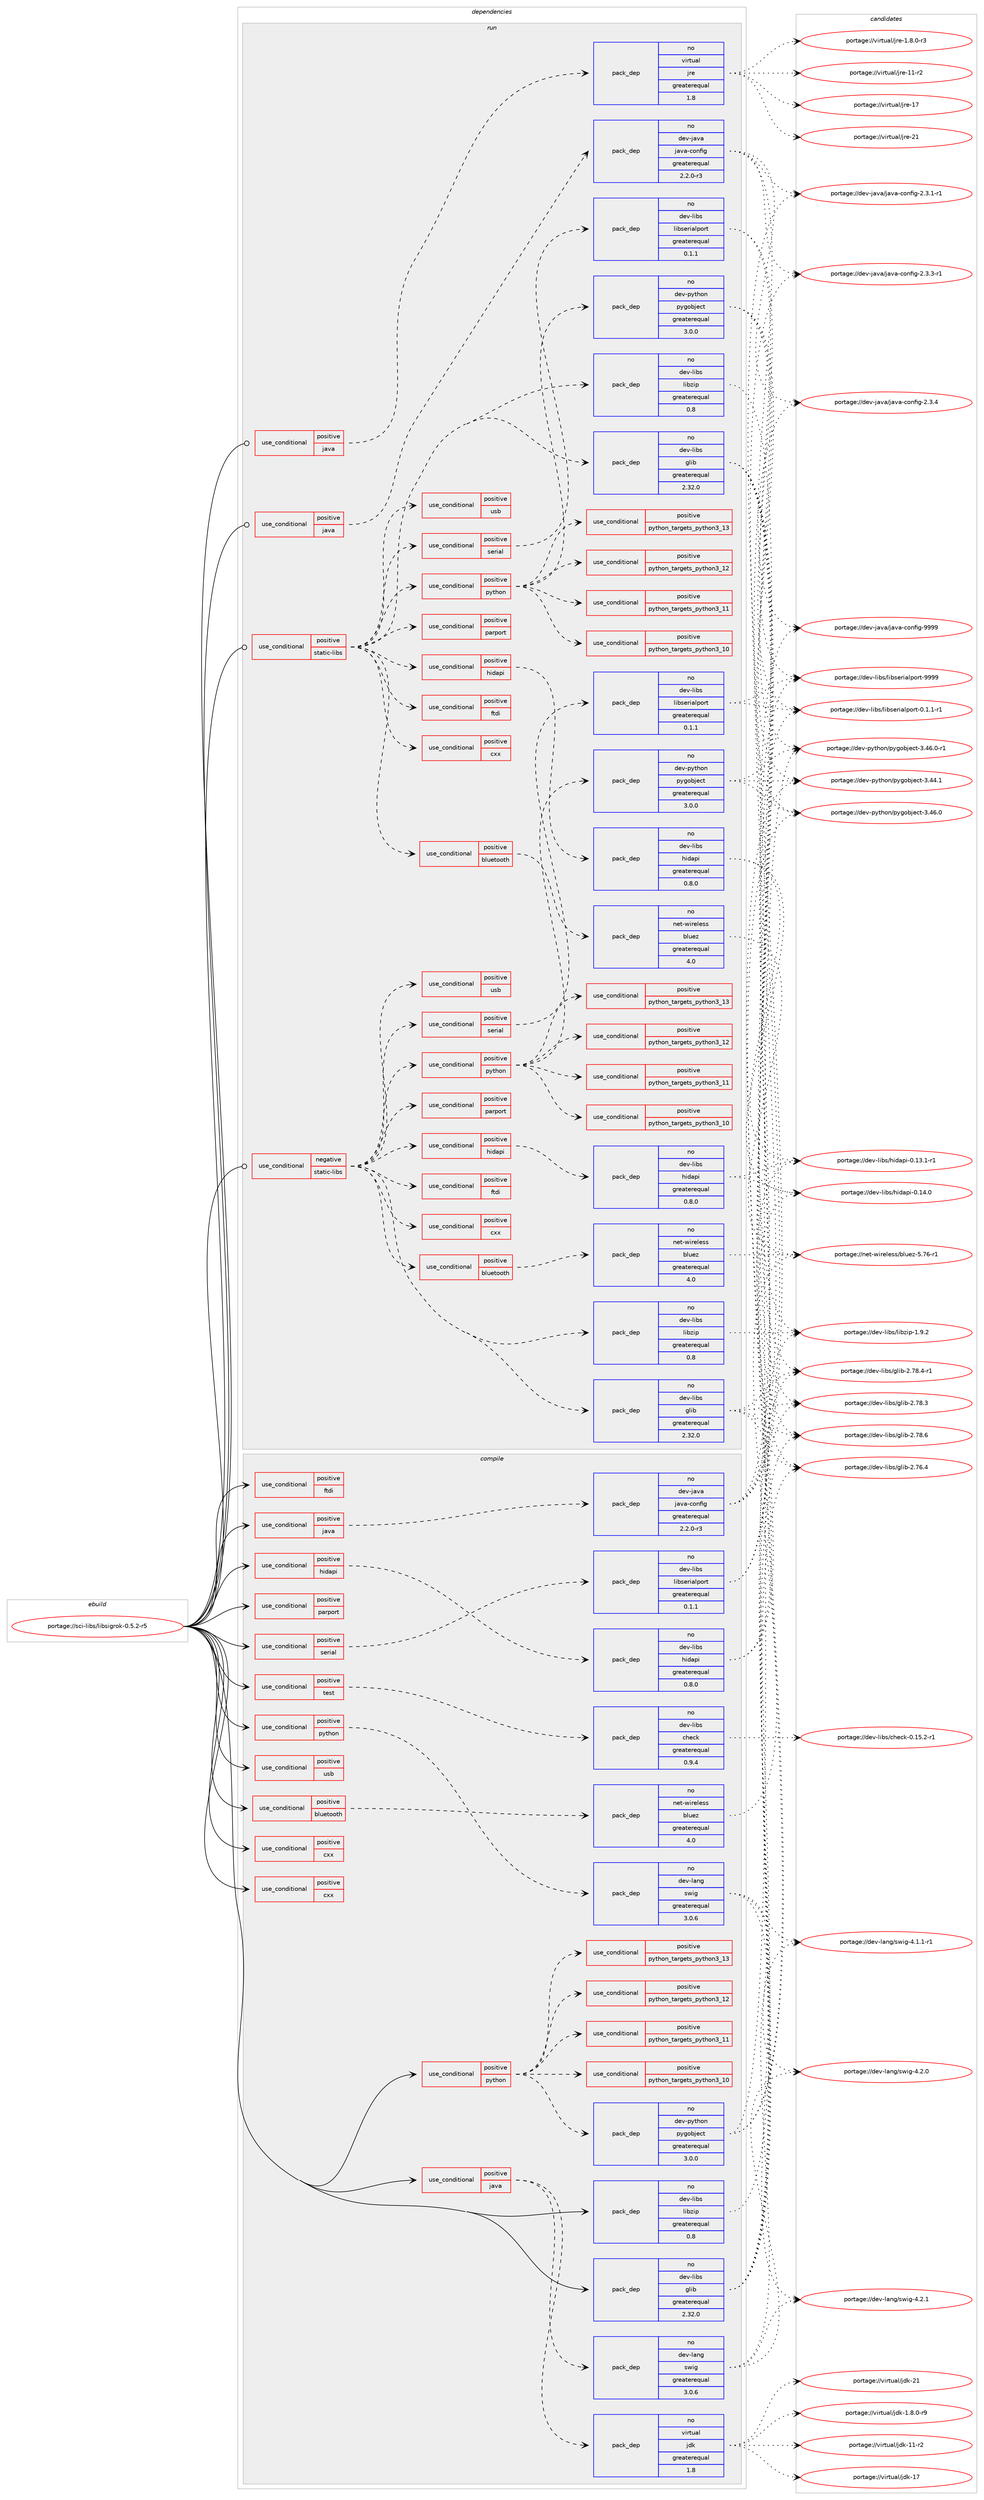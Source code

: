 digraph prolog {

# *************
# Graph options
# *************

newrank=true;
concentrate=true;
compound=true;
graph [rankdir=LR,fontname=Helvetica,fontsize=10,ranksep=1.5];#, ranksep=2.5, nodesep=0.2];
edge  [arrowhead=vee];
node  [fontname=Helvetica,fontsize=10];

# **********
# The ebuild
# **********

subgraph cluster_leftcol {
color=gray;
rank=same;
label=<<i>ebuild</i>>;
id [label="portage://sci-libs/libsigrok-0.5.2-r5", color=red, width=4, href="../sci-libs/libsigrok-0.5.2-r5.svg"];
}

# ****************
# The dependencies
# ****************

subgraph cluster_midcol {
color=gray;
label=<<i>dependencies</i>>;
subgraph cluster_compile {
fillcolor="#eeeeee";
style=filled;
label=<<i>compile</i>>;
subgraph cond104032 {
dependency201897 [label=<<TABLE BORDER="0" CELLBORDER="1" CELLSPACING="0" CELLPADDING="4"><TR><TD ROWSPAN="3" CELLPADDING="10">use_conditional</TD></TR><TR><TD>positive</TD></TR><TR><TD>bluetooth</TD></TR></TABLE>>, shape=none, color=red];
subgraph pack95060 {
dependency201898 [label=<<TABLE BORDER="0" CELLBORDER="1" CELLSPACING="0" CELLPADDING="4" WIDTH="220"><TR><TD ROWSPAN="6" CELLPADDING="30">pack_dep</TD></TR><TR><TD WIDTH="110">no</TD></TR><TR><TD>net-wireless</TD></TR><TR><TD>bluez</TD></TR><TR><TD>greaterequal</TD></TR><TR><TD>4.0</TD></TR></TABLE>>, shape=none, color=blue];
}
dependency201897:e -> dependency201898:w [weight=20,style="dashed",arrowhead="vee"];
}
id:e -> dependency201897:w [weight=20,style="solid",arrowhead="vee"];
subgraph cond104033 {
dependency201899 [label=<<TABLE BORDER="0" CELLBORDER="1" CELLSPACING="0" CELLPADDING="4"><TR><TD ROWSPAN="3" CELLPADDING="10">use_conditional</TD></TR><TR><TD>positive</TD></TR><TR><TD>cxx</TD></TR></TABLE>>, shape=none, color=red];
# *** BEGIN UNKNOWN DEPENDENCY TYPE (TODO) ***
# dependency201899 -> package_dependency(portage://sci-libs/libsigrok-0.5.2-r5,install,no,app-text,doxygen,none,[,,],[],[])
# *** END UNKNOWN DEPENDENCY TYPE (TODO) ***

}
id:e -> dependency201899:w [weight=20,style="solid",arrowhead="vee"];
subgraph cond104034 {
dependency201900 [label=<<TABLE BORDER="0" CELLBORDER="1" CELLSPACING="0" CELLPADDING="4"><TR><TD ROWSPAN="3" CELLPADDING="10">use_conditional</TD></TR><TR><TD>positive</TD></TR><TR><TD>cxx</TD></TR></TABLE>>, shape=none, color=red];
# *** BEGIN UNKNOWN DEPENDENCY TYPE (TODO) ***
# dependency201900 -> package_dependency(portage://sci-libs/libsigrok-0.5.2-r5,install,no,dev-cpp,glibmm,none,[,,],[slot(2)],[])
# *** END UNKNOWN DEPENDENCY TYPE (TODO) ***

}
id:e -> dependency201900:w [weight=20,style="solid",arrowhead="vee"];
subgraph cond104035 {
dependency201901 [label=<<TABLE BORDER="0" CELLBORDER="1" CELLSPACING="0" CELLPADDING="4"><TR><TD ROWSPAN="3" CELLPADDING="10">use_conditional</TD></TR><TR><TD>positive</TD></TR><TR><TD>ftdi</TD></TR></TABLE>>, shape=none, color=red];
# *** BEGIN UNKNOWN DEPENDENCY TYPE (TODO) ***
# dependency201901 -> package_dependency(portage://sci-libs/libsigrok-0.5.2-r5,install,no,dev-embedded,libftdi,none,[,,],[slot(1)],[])
# *** END UNKNOWN DEPENDENCY TYPE (TODO) ***

}
id:e -> dependency201901:w [weight=20,style="solid",arrowhead="vee"];
subgraph cond104036 {
dependency201902 [label=<<TABLE BORDER="0" CELLBORDER="1" CELLSPACING="0" CELLPADDING="4"><TR><TD ROWSPAN="3" CELLPADDING="10">use_conditional</TD></TR><TR><TD>positive</TD></TR><TR><TD>hidapi</TD></TR></TABLE>>, shape=none, color=red];
subgraph pack95061 {
dependency201903 [label=<<TABLE BORDER="0" CELLBORDER="1" CELLSPACING="0" CELLPADDING="4" WIDTH="220"><TR><TD ROWSPAN="6" CELLPADDING="30">pack_dep</TD></TR><TR><TD WIDTH="110">no</TD></TR><TR><TD>dev-libs</TD></TR><TR><TD>hidapi</TD></TR><TR><TD>greaterequal</TD></TR><TR><TD>0.8.0</TD></TR></TABLE>>, shape=none, color=blue];
}
dependency201902:e -> dependency201903:w [weight=20,style="dashed",arrowhead="vee"];
}
id:e -> dependency201902:w [weight=20,style="solid",arrowhead="vee"];
subgraph cond104037 {
dependency201904 [label=<<TABLE BORDER="0" CELLBORDER="1" CELLSPACING="0" CELLPADDING="4"><TR><TD ROWSPAN="3" CELLPADDING="10">use_conditional</TD></TR><TR><TD>positive</TD></TR><TR><TD>java</TD></TR></TABLE>>, shape=none, color=red];
subgraph pack95062 {
dependency201905 [label=<<TABLE BORDER="0" CELLBORDER="1" CELLSPACING="0" CELLPADDING="4" WIDTH="220"><TR><TD ROWSPAN="6" CELLPADDING="30">pack_dep</TD></TR><TR><TD WIDTH="110">no</TD></TR><TR><TD>dev-java</TD></TR><TR><TD>java-config</TD></TR><TR><TD>greaterequal</TD></TR><TR><TD>2.2.0-r3</TD></TR></TABLE>>, shape=none, color=blue];
}
dependency201904:e -> dependency201905:w [weight=20,style="dashed",arrowhead="vee"];
}
id:e -> dependency201904:w [weight=20,style="solid",arrowhead="vee"];
subgraph cond104038 {
dependency201906 [label=<<TABLE BORDER="0" CELLBORDER="1" CELLSPACING="0" CELLPADDING="4"><TR><TD ROWSPAN="3" CELLPADDING="10">use_conditional</TD></TR><TR><TD>positive</TD></TR><TR><TD>java</TD></TR></TABLE>>, shape=none, color=red];
subgraph pack95063 {
dependency201907 [label=<<TABLE BORDER="0" CELLBORDER="1" CELLSPACING="0" CELLPADDING="4" WIDTH="220"><TR><TD ROWSPAN="6" CELLPADDING="30">pack_dep</TD></TR><TR><TD WIDTH="110">no</TD></TR><TR><TD>dev-lang</TD></TR><TR><TD>swig</TD></TR><TR><TD>greaterequal</TD></TR><TR><TD>3.0.6</TD></TR></TABLE>>, shape=none, color=blue];
}
dependency201906:e -> dependency201907:w [weight=20,style="dashed",arrowhead="vee"];
subgraph pack95064 {
dependency201908 [label=<<TABLE BORDER="0" CELLBORDER="1" CELLSPACING="0" CELLPADDING="4" WIDTH="220"><TR><TD ROWSPAN="6" CELLPADDING="30">pack_dep</TD></TR><TR><TD WIDTH="110">no</TD></TR><TR><TD>virtual</TD></TR><TR><TD>jdk</TD></TR><TR><TD>greaterequal</TD></TR><TR><TD>1.8</TD></TR></TABLE>>, shape=none, color=blue];
}
dependency201906:e -> dependency201908:w [weight=20,style="dashed",arrowhead="vee"];
}
id:e -> dependency201906:w [weight=20,style="solid",arrowhead="vee"];
subgraph cond104039 {
dependency201909 [label=<<TABLE BORDER="0" CELLBORDER="1" CELLSPACING="0" CELLPADDING="4"><TR><TD ROWSPAN="3" CELLPADDING="10">use_conditional</TD></TR><TR><TD>positive</TD></TR><TR><TD>parport</TD></TR></TABLE>>, shape=none, color=red];
# *** BEGIN UNKNOWN DEPENDENCY TYPE (TODO) ***
# dependency201909 -> package_dependency(portage://sci-libs/libsigrok-0.5.2-r5,install,no,sys-libs,libieee1284,none,[,,],[],[])
# *** END UNKNOWN DEPENDENCY TYPE (TODO) ***

}
id:e -> dependency201909:w [weight=20,style="solid",arrowhead="vee"];
subgraph cond104040 {
dependency201910 [label=<<TABLE BORDER="0" CELLBORDER="1" CELLSPACING="0" CELLPADDING="4"><TR><TD ROWSPAN="3" CELLPADDING="10">use_conditional</TD></TR><TR><TD>positive</TD></TR><TR><TD>python</TD></TR></TABLE>>, shape=none, color=red];
subgraph cond104041 {
dependency201911 [label=<<TABLE BORDER="0" CELLBORDER="1" CELLSPACING="0" CELLPADDING="4"><TR><TD ROWSPAN="3" CELLPADDING="10">use_conditional</TD></TR><TR><TD>positive</TD></TR><TR><TD>python_targets_python3_10</TD></TR></TABLE>>, shape=none, color=red];
# *** BEGIN UNKNOWN DEPENDENCY TYPE (TODO) ***
# dependency201911 -> package_dependency(portage://sci-libs/libsigrok-0.5.2-r5,install,no,dev-lang,python,none,[,,],[slot(3.10)],[])
# *** END UNKNOWN DEPENDENCY TYPE (TODO) ***

}
dependency201910:e -> dependency201911:w [weight=20,style="dashed",arrowhead="vee"];
subgraph cond104042 {
dependency201912 [label=<<TABLE BORDER="0" CELLBORDER="1" CELLSPACING="0" CELLPADDING="4"><TR><TD ROWSPAN="3" CELLPADDING="10">use_conditional</TD></TR><TR><TD>positive</TD></TR><TR><TD>python_targets_python3_11</TD></TR></TABLE>>, shape=none, color=red];
# *** BEGIN UNKNOWN DEPENDENCY TYPE (TODO) ***
# dependency201912 -> package_dependency(portage://sci-libs/libsigrok-0.5.2-r5,install,no,dev-lang,python,none,[,,],[slot(3.11)],[])
# *** END UNKNOWN DEPENDENCY TYPE (TODO) ***

}
dependency201910:e -> dependency201912:w [weight=20,style="dashed",arrowhead="vee"];
subgraph cond104043 {
dependency201913 [label=<<TABLE BORDER="0" CELLBORDER="1" CELLSPACING="0" CELLPADDING="4"><TR><TD ROWSPAN="3" CELLPADDING="10">use_conditional</TD></TR><TR><TD>positive</TD></TR><TR><TD>python_targets_python3_12</TD></TR></TABLE>>, shape=none, color=red];
# *** BEGIN UNKNOWN DEPENDENCY TYPE (TODO) ***
# dependency201913 -> package_dependency(portage://sci-libs/libsigrok-0.5.2-r5,install,no,dev-lang,python,none,[,,],[slot(3.12)],[])
# *** END UNKNOWN DEPENDENCY TYPE (TODO) ***

}
dependency201910:e -> dependency201913:w [weight=20,style="dashed",arrowhead="vee"];
subgraph cond104044 {
dependency201914 [label=<<TABLE BORDER="0" CELLBORDER="1" CELLSPACING="0" CELLPADDING="4"><TR><TD ROWSPAN="3" CELLPADDING="10">use_conditional</TD></TR><TR><TD>positive</TD></TR><TR><TD>python_targets_python3_13</TD></TR></TABLE>>, shape=none, color=red];
# *** BEGIN UNKNOWN DEPENDENCY TYPE (TODO) ***
# dependency201914 -> package_dependency(portage://sci-libs/libsigrok-0.5.2-r5,install,no,dev-lang,python,none,[,,],[slot(3.13)],[])
# *** END UNKNOWN DEPENDENCY TYPE (TODO) ***

}
dependency201910:e -> dependency201914:w [weight=20,style="dashed",arrowhead="vee"];
subgraph pack95065 {
dependency201915 [label=<<TABLE BORDER="0" CELLBORDER="1" CELLSPACING="0" CELLPADDING="4" WIDTH="220"><TR><TD ROWSPAN="6" CELLPADDING="30">pack_dep</TD></TR><TR><TD WIDTH="110">no</TD></TR><TR><TD>dev-python</TD></TR><TR><TD>pygobject</TD></TR><TR><TD>greaterequal</TD></TR><TR><TD>3.0.0</TD></TR></TABLE>>, shape=none, color=blue];
}
dependency201910:e -> dependency201915:w [weight=20,style="dashed",arrowhead="vee"];
}
id:e -> dependency201910:w [weight=20,style="solid",arrowhead="vee"];
subgraph cond104045 {
dependency201916 [label=<<TABLE BORDER="0" CELLBORDER="1" CELLSPACING="0" CELLPADDING="4"><TR><TD ROWSPAN="3" CELLPADDING="10">use_conditional</TD></TR><TR><TD>positive</TD></TR><TR><TD>python</TD></TR></TABLE>>, shape=none, color=red];
subgraph pack95066 {
dependency201917 [label=<<TABLE BORDER="0" CELLBORDER="1" CELLSPACING="0" CELLPADDING="4" WIDTH="220"><TR><TD ROWSPAN="6" CELLPADDING="30">pack_dep</TD></TR><TR><TD WIDTH="110">no</TD></TR><TR><TD>dev-lang</TD></TR><TR><TD>swig</TD></TR><TR><TD>greaterequal</TD></TR><TR><TD>3.0.6</TD></TR></TABLE>>, shape=none, color=blue];
}
dependency201916:e -> dependency201917:w [weight=20,style="dashed",arrowhead="vee"];
# *** BEGIN UNKNOWN DEPENDENCY TYPE (TODO) ***
# dependency201916 -> package_dependency(portage://sci-libs/libsigrok-0.5.2-r5,install,no,dev-python,numpy,none,[,,],[],[use(optenable(python_targets_python3_10),negative),use(optenable(python_targets_python3_11),negative),use(optenable(python_targets_python3_12),negative),use(optenable(python_targets_python3_13),negative)])
# *** END UNKNOWN DEPENDENCY TYPE (TODO) ***

# *** BEGIN UNKNOWN DEPENDENCY TYPE (TODO) ***
# dependency201916 -> package_dependency(portage://sci-libs/libsigrok-0.5.2-r5,install,no,dev-python,setuptools,none,[,,],[],[use(optenable(python_targets_python3_10),negative),use(optenable(python_targets_python3_11),negative),use(optenable(python_targets_python3_12),negative),use(optenable(python_targets_python3_13),negative)])
# *** END UNKNOWN DEPENDENCY TYPE (TODO) ***

}
id:e -> dependency201916:w [weight=20,style="solid",arrowhead="vee"];
subgraph cond104046 {
dependency201918 [label=<<TABLE BORDER="0" CELLBORDER="1" CELLSPACING="0" CELLPADDING="4"><TR><TD ROWSPAN="3" CELLPADDING="10">use_conditional</TD></TR><TR><TD>positive</TD></TR><TR><TD>serial</TD></TR></TABLE>>, shape=none, color=red];
subgraph pack95067 {
dependency201919 [label=<<TABLE BORDER="0" CELLBORDER="1" CELLSPACING="0" CELLPADDING="4" WIDTH="220"><TR><TD ROWSPAN="6" CELLPADDING="30">pack_dep</TD></TR><TR><TD WIDTH="110">no</TD></TR><TR><TD>dev-libs</TD></TR><TR><TD>libserialport</TD></TR><TR><TD>greaterequal</TD></TR><TR><TD>0.1.1</TD></TR></TABLE>>, shape=none, color=blue];
}
dependency201918:e -> dependency201919:w [weight=20,style="dashed",arrowhead="vee"];
}
id:e -> dependency201918:w [weight=20,style="solid",arrowhead="vee"];
subgraph cond104047 {
dependency201920 [label=<<TABLE BORDER="0" CELLBORDER="1" CELLSPACING="0" CELLPADDING="4"><TR><TD ROWSPAN="3" CELLPADDING="10">use_conditional</TD></TR><TR><TD>positive</TD></TR><TR><TD>test</TD></TR></TABLE>>, shape=none, color=red];
subgraph pack95068 {
dependency201921 [label=<<TABLE BORDER="0" CELLBORDER="1" CELLSPACING="0" CELLPADDING="4" WIDTH="220"><TR><TD ROWSPAN="6" CELLPADDING="30">pack_dep</TD></TR><TR><TD WIDTH="110">no</TD></TR><TR><TD>dev-libs</TD></TR><TR><TD>check</TD></TR><TR><TD>greaterequal</TD></TR><TR><TD>0.9.4</TD></TR></TABLE>>, shape=none, color=blue];
}
dependency201920:e -> dependency201921:w [weight=20,style="dashed",arrowhead="vee"];
}
id:e -> dependency201920:w [weight=20,style="solid",arrowhead="vee"];
subgraph cond104048 {
dependency201922 [label=<<TABLE BORDER="0" CELLBORDER="1" CELLSPACING="0" CELLPADDING="4"><TR><TD ROWSPAN="3" CELLPADDING="10">use_conditional</TD></TR><TR><TD>positive</TD></TR><TR><TD>usb</TD></TR></TABLE>>, shape=none, color=red];
# *** BEGIN UNKNOWN DEPENDENCY TYPE (TODO) ***
# dependency201922 -> package_dependency(portage://sci-libs/libsigrok-0.5.2-r5,install,no,virtual,libusb,none,[,,],[slot(1)],[])
# *** END UNKNOWN DEPENDENCY TYPE (TODO) ***

}
id:e -> dependency201922:w [weight=20,style="solid",arrowhead="vee"];
subgraph pack95069 {
dependency201923 [label=<<TABLE BORDER="0" CELLBORDER="1" CELLSPACING="0" CELLPADDING="4" WIDTH="220"><TR><TD ROWSPAN="6" CELLPADDING="30">pack_dep</TD></TR><TR><TD WIDTH="110">no</TD></TR><TR><TD>dev-libs</TD></TR><TR><TD>glib</TD></TR><TR><TD>greaterequal</TD></TR><TR><TD>2.32.0</TD></TR></TABLE>>, shape=none, color=blue];
}
id:e -> dependency201923:w [weight=20,style="solid",arrowhead="vee"];
subgraph pack95070 {
dependency201924 [label=<<TABLE BORDER="0" CELLBORDER="1" CELLSPACING="0" CELLPADDING="4" WIDTH="220"><TR><TD ROWSPAN="6" CELLPADDING="30">pack_dep</TD></TR><TR><TD WIDTH="110">no</TD></TR><TR><TD>dev-libs</TD></TR><TR><TD>libzip</TD></TR><TR><TD>greaterequal</TD></TR><TR><TD>0.8</TD></TR></TABLE>>, shape=none, color=blue];
}
id:e -> dependency201924:w [weight=20,style="solid",arrowhead="vee"];
# *** BEGIN UNKNOWN DEPENDENCY TYPE (TODO) ***
# id -> package_dependency(portage://sci-libs/libsigrok-0.5.2-r5,install,no,virtual,pkgconfig,none,[,,],[],[])
# *** END UNKNOWN DEPENDENCY TYPE (TODO) ***

}
subgraph cluster_compileandrun {
fillcolor="#eeeeee";
style=filled;
label=<<i>compile and run</i>>;
}
subgraph cluster_run {
fillcolor="#eeeeee";
style=filled;
label=<<i>run</i>>;
subgraph cond104049 {
dependency201925 [label=<<TABLE BORDER="0" CELLBORDER="1" CELLSPACING="0" CELLPADDING="4"><TR><TD ROWSPAN="3" CELLPADDING="10">use_conditional</TD></TR><TR><TD>negative</TD></TR><TR><TD>static-libs</TD></TR></TABLE>>, shape=none, color=red];
subgraph pack95071 {
dependency201926 [label=<<TABLE BORDER="0" CELLBORDER="1" CELLSPACING="0" CELLPADDING="4" WIDTH="220"><TR><TD ROWSPAN="6" CELLPADDING="30">pack_dep</TD></TR><TR><TD WIDTH="110">no</TD></TR><TR><TD>dev-libs</TD></TR><TR><TD>glib</TD></TR><TR><TD>greaterequal</TD></TR><TR><TD>2.32.0</TD></TR></TABLE>>, shape=none, color=blue];
}
dependency201925:e -> dependency201926:w [weight=20,style="dashed",arrowhead="vee"];
subgraph pack95072 {
dependency201927 [label=<<TABLE BORDER="0" CELLBORDER="1" CELLSPACING="0" CELLPADDING="4" WIDTH="220"><TR><TD ROWSPAN="6" CELLPADDING="30">pack_dep</TD></TR><TR><TD WIDTH="110">no</TD></TR><TR><TD>dev-libs</TD></TR><TR><TD>libzip</TD></TR><TR><TD>greaterequal</TD></TR><TR><TD>0.8</TD></TR></TABLE>>, shape=none, color=blue];
}
dependency201925:e -> dependency201927:w [weight=20,style="dashed",arrowhead="vee"];
subgraph cond104050 {
dependency201928 [label=<<TABLE BORDER="0" CELLBORDER="1" CELLSPACING="0" CELLPADDING="4"><TR><TD ROWSPAN="3" CELLPADDING="10">use_conditional</TD></TR><TR><TD>positive</TD></TR><TR><TD>bluetooth</TD></TR></TABLE>>, shape=none, color=red];
subgraph pack95073 {
dependency201929 [label=<<TABLE BORDER="0" CELLBORDER="1" CELLSPACING="0" CELLPADDING="4" WIDTH="220"><TR><TD ROWSPAN="6" CELLPADDING="30">pack_dep</TD></TR><TR><TD WIDTH="110">no</TD></TR><TR><TD>net-wireless</TD></TR><TR><TD>bluez</TD></TR><TR><TD>greaterequal</TD></TR><TR><TD>4.0</TD></TR></TABLE>>, shape=none, color=blue];
}
dependency201928:e -> dependency201929:w [weight=20,style="dashed",arrowhead="vee"];
}
dependency201925:e -> dependency201928:w [weight=20,style="dashed",arrowhead="vee"];
subgraph cond104051 {
dependency201930 [label=<<TABLE BORDER="0" CELLBORDER="1" CELLSPACING="0" CELLPADDING="4"><TR><TD ROWSPAN="3" CELLPADDING="10">use_conditional</TD></TR><TR><TD>positive</TD></TR><TR><TD>cxx</TD></TR></TABLE>>, shape=none, color=red];
# *** BEGIN UNKNOWN DEPENDENCY TYPE (TODO) ***
# dependency201930 -> package_dependency(portage://sci-libs/libsigrok-0.5.2-r5,run,no,dev-cpp,glibmm,none,[,,],[slot(2)],[])
# *** END UNKNOWN DEPENDENCY TYPE (TODO) ***

}
dependency201925:e -> dependency201930:w [weight=20,style="dashed",arrowhead="vee"];
subgraph cond104052 {
dependency201931 [label=<<TABLE BORDER="0" CELLBORDER="1" CELLSPACING="0" CELLPADDING="4"><TR><TD ROWSPAN="3" CELLPADDING="10">use_conditional</TD></TR><TR><TD>positive</TD></TR><TR><TD>ftdi</TD></TR></TABLE>>, shape=none, color=red];
# *** BEGIN UNKNOWN DEPENDENCY TYPE (TODO) ***
# dependency201931 -> package_dependency(portage://sci-libs/libsigrok-0.5.2-r5,run,no,dev-embedded,libftdi,none,[,,],[slot(1)],[])
# *** END UNKNOWN DEPENDENCY TYPE (TODO) ***

}
dependency201925:e -> dependency201931:w [weight=20,style="dashed",arrowhead="vee"];
subgraph cond104053 {
dependency201932 [label=<<TABLE BORDER="0" CELLBORDER="1" CELLSPACING="0" CELLPADDING="4"><TR><TD ROWSPAN="3" CELLPADDING="10">use_conditional</TD></TR><TR><TD>positive</TD></TR><TR><TD>hidapi</TD></TR></TABLE>>, shape=none, color=red];
subgraph pack95074 {
dependency201933 [label=<<TABLE BORDER="0" CELLBORDER="1" CELLSPACING="0" CELLPADDING="4" WIDTH="220"><TR><TD ROWSPAN="6" CELLPADDING="30">pack_dep</TD></TR><TR><TD WIDTH="110">no</TD></TR><TR><TD>dev-libs</TD></TR><TR><TD>hidapi</TD></TR><TR><TD>greaterequal</TD></TR><TR><TD>0.8.0</TD></TR></TABLE>>, shape=none, color=blue];
}
dependency201932:e -> dependency201933:w [weight=20,style="dashed",arrowhead="vee"];
}
dependency201925:e -> dependency201932:w [weight=20,style="dashed",arrowhead="vee"];
subgraph cond104054 {
dependency201934 [label=<<TABLE BORDER="0" CELLBORDER="1" CELLSPACING="0" CELLPADDING="4"><TR><TD ROWSPAN="3" CELLPADDING="10">use_conditional</TD></TR><TR><TD>positive</TD></TR><TR><TD>parport</TD></TR></TABLE>>, shape=none, color=red];
# *** BEGIN UNKNOWN DEPENDENCY TYPE (TODO) ***
# dependency201934 -> package_dependency(portage://sci-libs/libsigrok-0.5.2-r5,run,no,sys-libs,libieee1284,none,[,,],[],[])
# *** END UNKNOWN DEPENDENCY TYPE (TODO) ***

}
dependency201925:e -> dependency201934:w [weight=20,style="dashed",arrowhead="vee"];
subgraph cond104055 {
dependency201935 [label=<<TABLE BORDER="0" CELLBORDER="1" CELLSPACING="0" CELLPADDING="4"><TR><TD ROWSPAN="3" CELLPADDING="10">use_conditional</TD></TR><TR><TD>positive</TD></TR><TR><TD>python</TD></TR></TABLE>>, shape=none, color=red];
subgraph cond104056 {
dependency201936 [label=<<TABLE BORDER="0" CELLBORDER="1" CELLSPACING="0" CELLPADDING="4"><TR><TD ROWSPAN="3" CELLPADDING="10">use_conditional</TD></TR><TR><TD>positive</TD></TR><TR><TD>python_targets_python3_10</TD></TR></TABLE>>, shape=none, color=red];
# *** BEGIN UNKNOWN DEPENDENCY TYPE (TODO) ***
# dependency201936 -> package_dependency(portage://sci-libs/libsigrok-0.5.2-r5,run,no,dev-lang,python,none,[,,],[slot(3.10)],[])
# *** END UNKNOWN DEPENDENCY TYPE (TODO) ***

}
dependency201935:e -> dependency201936:w [weight=20,style="dashed",arrowhead="vee"];
subgraph cond104057 {
dependency201937 [label=<<TABLE BORDER="0" CELLBORDER="1" CELLSPACING="0" CELLPADDING="4"><TR><TD ROWSPAN="3" CELLPADDING="10">use_conditional</TD></TR><TR><TD>positive</TD></TR><TR><TD>python_targets_python3_11</TD></TR></TABLE>>, shape=none, color=red];
# *** BEGIN UNKNOWN DEPENDENCY TYPE (TODO) ***
# dependency201937 -> package_dependency(portage://sci-libs/libsigrok-0.5.2-r5,run,no,dev-lang,python,none,[,,],[slot(3.11)],[])
# *** END UNKNOWN DEPENDENCY TYPE (TODO) ***

}
dependency201935:e -> dependency201937:w [weight=20,style="dashed",arrowhead="vee"];
subgraph cond104058 {
dependency201938 [label=<<TABLE BORDER="0" CELLBORDER="1" CELLSPACING="0" CELLPADDING="4"><TR><TD ROWSPAN="3" CELLPADDING="10">use_conditional</TD></TR><TR><TD>positive</TD></TR><TR><TD>python_targets_python3_12</TD></TR></TABLE>>, shape=none, color=red];
# *** BEGIN UNKNOWN DEPENDENCY TYPE (TODO) ***
# dependency201938 -> package_dependency(portage://sci-libs/libsigrok-0.5.2-r5,run,no,dev-lang,python,none,[,,],[slot(3.12)],[])
# *** END UNKNOWN DEPENDENCY TYPE (TODO) ***

}
dependency201935:e -> dependency201938:w [weight=20,style="dashed",arrowhead="vee"];
subgraph cond104059 {
dependency201939 [label=<<TABLE BORDER="0" CELLBORDER="1" CELLSPACING="0" CELLPADDING="4"><TR><TD ROWSPAN="3" CELLPADDING="10">use_conditional</TD></TR><TR><TD>positive</TD></TR><TR><TD>python_targets_python3_13</TD></TR></TABLE>>, shape=none, color=red];
# *** BEGIN UNKNOWN DEPENDENCY TYPE (TODO) ***
# dependency201939 -> package_dependency(portage://sci-libs/libsigrok-0.5.2-r5,run,no,dev-lang,python,none,[,,],[slot(3.13)],[])
# *** END UNKNOWN DEPENDENCY TYPE (TODO) ***

}
dependency201935:e -> dependency201939:w [weight=20,style="dashed",arrowhead="vee"];
subgraph pack95075 {
dependency201940 [label=<<TABLE BORDER="0" CELLBORDER="1" CELLSPACING="0" CELLPADDING="4" WIDTH="220"><TR><TD ROWSPAN="6" CELLPADDING="30">pack_dep</TD></TR><TR><TD WIDTH="110">no</TD></TR><TR><TD>dev-python</TD></TR><TR><TD>pygobject</TD></TR><TR><TD>greaterequal</TD></TR><TR><TD>3.0.0</TD></TR></TABLE>>, shape=none, color=blue];
}
dependency201935:e -> dependency201940:w [weight=20,style="dashed",arrowhead="vee"];
}
dependency201925:e -> dependency201935:w [weight=20,style="dashed",arrowhead="vee"];
subgraph cond104060 {
dependency201941 [label=<<TABLE BORDER="0" CELLBORDER="1" CELLSPACING="0" CELLPADDING="4"><TR><TD ROWSPAN="3" CELLPADDING="10">use_conditional</TD></TR><TR><TD>positive</TD></TR><TR><TD>serial</TD></TR></TABLE>>, shape=none, color=red];
subgraph pack95076 {
dependency201942 [label=<<TABLE BORDER="0" CELLBORDER="1" CELLSPACING="0" CELLPADDING="4" WIDTH="220"><TR><TD ROWSPAN="6" CELLPADDING="30">pack_dep</TD></TR><TR><TD WIDTH="110">no</TD></TR><TR><TD>dev-libs</TD></TR><TR><TD>libserialport</TD></TR><TR><TD>greaterequal</TD></TR><TR><TD>0.1.1</TD></TR></TABLE>>, shape=none, color=blue];
}
dependency201941:e -> dependency201942:w [weight=20,style="dashed",arrowhead="vee"];
}
dependency201925:e -> dependency201941:w [weight=20,style="dashed",arrowhead="vee"];
subgraph cond104061 {
dependency201943 [label=<<TABLE BORDER="0" CELLBORDER="1" CELLSPACING="0" CELLPADDING="4"><TR><TD ROWSPAN="3" CELLPADDING="10">use_conditional</TD></TR><TR><TD>positive</TD></TR><TR><TD>usb</TD></TR></TABLE>>, shape=none, color=red];
# *** BEGIN UNKNOWN DEPENDENCY TYPE (TODO) ***
# dependency201943 -> package_dependency(portage://sci-libs/libsigrok-0.5.2-r5,run,no,virtual,libusb,none,[,,],[slot(1)],[])
# *** END UNKNOWN DEPENDENCY TYPE (TODO) ***

}
dependency201925:e -> dependency201943:w [weight=20,style="dashed",arrowhead="vee"];
}
id:e -> dependency201925:w [weight=20,style="solid",arrowhead="odot"];
subgraph cond104062 {
dependency201944 [label=<<TABLE BORDER="0" CELLBORDER="1" CELLSPACING="0" CELLPADDING="4"><TR><TD ROWSPAN="3" CELLPADDING="10">use_conditional</TD></TR><TR><TD>positive</TD></TR><TR><TD>java</TD></TR></TABLE>>, shape=none, color=red];
subgraph pack95077 {
dependency201945 [label=<<TABLE BORDER="0" CELLBORDER="1" CELLSPACING="0" CELLPADDING="4" WIDTH="220"><TR><TD ROWSPAN="6" CELLPADDING="30">pack_dep</TD></TR><TR><TD WIDTH="110">no</TD></TR><TR><TD>dev-java</TD></TR><TR><TD>java-config</TD></TR><TR><TD>greaterequal</TD></TR><TR><TD>2.2.0-r3</TD></TR></TABLE>>, shape=none, color=blue];
}
dependency201944:e -> dependency201945:w [weight=20,style="dashed",arrowhead="vee"];
}
id:e -> dependency201944:w [weight=20,style="solid",arrowhead="odot"];
subgraph cond104063 {
dependency201946 [label=<<TABLE BORDER="0" CELLBORDER="1" CELLSPACING="0" CELLPADDING="4"><TR><TD ROWSPAN="3" CELLPADDING="10">use_conditional</TD></TR><TR><TD>positive</TD></TR><TR><TD>java</TD></TR></TABLE>>, shape=none, color=red];
subgraph pack95078 {
dependency201947 [label=<<TABLE BORDER="0" CELLBORDER="1" CELLSPACING="0" CELLPADDING="4" WIDTH="220"><TR><TD ROWSPAN="6" CELLPADDING="30">pack_dep</TD></TR><TR><TD WIDTH="110">no</TD></TR><TR><TD>virtual</TD></TR><TR><TD>jre</TD></TR><TR><TD>greaterequal</TD></TR><TR><TD>1.8</TD></TR></TABLE>>, shape=none, color=blue];
}
dependency201946:e -> dependency201947:w [weight=20,style="dashed",arrowhead="vee"];
}
id:e -> dependency201946:w [weight=20,style="solid",arrowhead="odot"];
subgraph cond104064 {
dependency201948 [label=<<TABLE BORDER="0" CELLBORDER="1" CELLSPACING="0" CELLPADDING="4"><TR><TD ROWSPAN="3" CELLPADDING="10">use_conditional</TD></TR><TR><TD>positive</TD></TR><TR><TD>static-libs</TD></TR></TABLE>>, shape=none, color=red];
subgraph pack95079 {
dependency201949 [label=<<TABLE BORDER="0" CELLBORDER="1" CELLSPACING="0" CELLPADDING="4" WIDTH="220"><TR><TD ROWSPAN="6" CELLPADDING="30">pack_dep</TD></TR><TR><TD WIDTH="110">no</TD></TR><TR><TD>dev-libs</TD></TR><TR><TD>glib</TD></TR><TR><TD>greaterequal</TD></TR><TR><TD>2.32.0</TD></TR></TABLE>>, shape=none, color=blue];
}
dependency201948:e -> dependency201949:w [weight=20,style="dashed",arrowhead="vee"];
subgraph pack95080 {
dependency201950 [label=<<TABLE BORDER="0" CELLBORDER="1" CELLSPACING="0" CELLPADDING="4" WIDTH="220"><TR><TD ROWSPAN="6" CELLPADDING="30">pack_dep</TD></TR><TR><TD WIDTH="110">no</TD></TR><TR><TD>dev-libs</TD></TR><TR><TD>libzip</TD></TR><TR><TD>greaterequal</TD></TR><TR><TD>0.8</TD></TR></TABLE>>, shape=none, color=blue];
}
dependency201948:e -> dependency201950:w [weight=20,style="dashed",arrowhead="vee"];
subgraph cond104065 {
dependency201951 [label=<<TABLE BORDER="0" CELLBORDER="1" CELLSPACING="0" CELLPADDING="4"><TR><TD ROWSPAN="3" CELLPADDING="10">use_conditional</TD></TR><TR><TD>positive</TD></TR><TR><TD>bluetooth</TD></TR></TABLE>>, shape=none, color=red];
subgraph pack95081 {
dependency201952 [label=<<TABLE BORDER="0" CELLBORDER="1" CELLSPACING="0" CELLPADDING="4" WIDTH="220"><TR><TD ROWSPAN="6" CELLPADDING="30">pack_dep</TD></TR><TR><TD WIDTH="110">no</TD></TR><TR><TD>net-wireless</TD></TR><TR><TD>bluez</TD></TR><TR><TD>greaterequal</TD></TR><TR><TD>4.0</TD></TR></TABLE>>, shape=none, color=blue];
}
dependency201951:e -> dependency201952:w [weight=20,style="dashed",arrowhead="vee"];
}
dependency201948:e -> dependency201951:w [weight=20,style="dashed",arrowhead="vee"];
subgraph cond104066 {
dependency201953 [label=<<TABLE BORDER="0" CELLBORDER="1" CELLSPACING="0" CELLPADDING="4"><TR><TD ROWSPAN="3" CELLPADDING="10">use_conditional</TD></TR><TR><TD>positive</TD></TR><TR><TD>cxx</TD></TR></TABLE>>, shape=none, color=red];
# *** BEGIN UNKNOWN DEPENDENCY TYPE (TODO) ***
# dependency201953 -> package_dependency(portage://sci-libs/libsigrok-0.5.2-r5,run,no,dev-cpp,glibmm,none,[,,],[slot(2)],[use(enable(static-libs),positive)])
# *** END UNKNOWN DEPENDENCY TYPE (TODO) ***

}
dependency201948:e -> dependency201953:w [weight=20,style="dashed",arrowhead="vee"];
subgraph cond104067 {
dependency201954 [label=<<TABLE BORDER="0" CELLBORDER="1" CELLSPACING="0" CELLPADDING="4"><TR><TD ROWSPAN="3" CELLPADDING="10">use_conditional</TD></TR><TR><TD>positive</TD></TR><TR><TD>ftdi</TD></TR></TABLE>>, shape=none, color=red];
# *** BEGIN UNKNOWN DEPENDENCY TYPE (TODO) ***
# dependency201954 -> package_dependency(portage://sci-libs/libsigrok-0.5.2-r5,run,no,dev-embedded,libftdi,none,[,,],[slot(1)],[use(enable(static-libs),positive)])
# *** END UNKNOWN DEPENDENCY TYPE (TODO) ***

}
dependency201948:e -> dependency201954:w [weight=20,style="dashed",arrowhead="vee"];
subgraph cond104068 {
dependency201955 [label=<<TABLE BORDER="0" CELLBORDER="1" CELLSPACING="0" CELLPADDING="4"><TR><TD ROWSPAN="3" CELLPADDING="10">use_conditional</TD></TR><TR><TD>positive</TD></TR><TR><TD>hidapi</TD></TR></TABLE>>, shape=none, color=red];
subgraph pack95082 {
dependency201956 [label=<<TABLE BORDER="0" CELLBORDER="1" CELLSPACING="0" CELLPADDING="4" WIDTH="220"><TR><TD ROWSPAN="6" CELLPADDING="30">pack_dep</TD></TR><TR><TD WIDTH="110">no</TD></TR><TR><TD>dev-libs</TD></TR><TR><TD>hidapi</TD></TR><TR><TD>greaterequal</TD></TR><TR><TD>0.8.0</TD></TR></TABLE>>, shape=none, color=blue];
}
dependency201955:e -> dependency201956:w [weight=20,style="dashed",arrowhead="vee"];
}
dependency201948:e -> dependency201955:w [weight=20,style="dashed",arrowhead="vee"];
subgraph cond104069 {
dependency201957 [label=<<TABLE BORDER="0" CELLBORDER="1" CELLSPACING="0" CELLPADDING="4"><TR><TD ROWSPAN="3" CELLPADDING="10">use_conditional</TD></TR><TR><TD>positive</TD></TR><TR><TD>parport</TD></TR></TABLE>>, shape=none, color=red];
# *** BEGIN UNKNOWN DEPENDENCY TYPE (TODO) ***
# dependency201957 -> package_dependency(portage://sci-libs/libsigrok-0.5.2-r5,run,no,sys-libs,libieee1284,none,[,,],[],[use(enable(static-libs),positive)])
# *** END UNKNOWN DEPENDENCY TYPE (TODO) ***

}
dependency201948:e -> dependency201957:w [weight=20,style="dashed",arrowhead="vee"];
subgraph cond104070 {
dependency201958 [label=<<TABLE BORDER="0" CELLBORDER="1" CELLSPACING="0" CELLPADDING="4"><TR><TD ROWSPAN="3" CELLPADDING="10">use_conditional</TD></TR><TR><TD>positive</TD></TR><TR><TD>python</TD></TR></TABLE>>, shape=none, color=red];
subgraph cond104071 {
dependency201959 [label=<<TABLE BORDER="0" CELLBORDER="1" CELLSPACING="0" CELLPADDING="4"><TR><TD ROWSPAN="3" CELLPADDING="10">use_conditional</TD></TR><TR><TD>positive</TD></TR><TR><TD>python_targets_python3_10</TD></TR></TABLE>>, shape=none, color=red];
# *** BEGIN UNKNOWN DEPENDENCY TYPE (TODO) ***
# dependency201959 -> package_dependency(portage://sci-libs/libsigrok-0.5.2-r5,run,no,dev-lang,python,none,[,,],[slot(3.10)],[])
# *** END UNKNOWN DEPENDENCY TYPE (TODO) ***

}
dependency201958:e -> dependency201959:w [weight=20,style="dashed",arrowhead="vee"];
subgraph cond104072 {
dependency201960 [label=<<TABLE BORDER="0" CELLBORDER="1" CELLSPACING="0" CELLPADDING="4"><TR><TD ROWSPAN="3" CELLPADDING="10">use_conditional</TD></TR><TR><TD>positive</TD></TR><TR><TD>python_targets_python3_11</TD></TR></TABLE>>, shape=none, color=red];
# *** BEGIN UNKNOWN DEPENDENCY TYPE (TODO) ***
# dependency201960 -> package_dependency(portage://sci-libs/libsigrok-0.5.2-r5,run,no,dev-lang,python,none,[,,],[slot(3.11)],[])
# *** END UNKNOWN DEPENDENCY TYPE (TODO) ***

}
dependency201958:e -> dependency201960:w [weight=20,style="dashed",arrowhead="vee"];
subgraph cond104073 {
dependency201961 [label=<<TABLE BORDER="0" CELLBORDER="1" CELLSPACING="0" CELLPADDING="4"><TR><TD ROWSPAN="3" CELLPADDING="10">use_conditional</TD></TR><TR><TD>positive</TD></TR><TR><TD>python_targets_python3_12</TD></TR></TABLE>>, shape=none, color=red];
# *** BEGIN UNKNOWN DEPENDENCY TYPE (TODO) ***
# dependency201961 -> package_dependency(portage://sci-libs/libsigrok-0.5.2-r5,run,no,dev-lang,python,none,[,,],[slot(3.12)],[])
# *** END UNKNOWN DEPENDENCY TYPE (TODO) ***

}
dependency201958:e -> dependency201961:w [weight=20,style="dashed",arrowhead="vee"];
subgraph cond104074 {
dependency201962 [label=<<TABLE BORDER="0" CELLBORDER="1" CELLSPACING="0" CELLPADDING="4"><TR><TD ROWSPAN="3" CELLPADDING="10">use_conditional</TD></TR><TR><TD>positive</TD></TR><TR><TD>python_targets_python3_13</TD></TR></TABLE>>, shape=none, color=red];
# *** BEGIN UNKNOWN DEPENDENCY TYPE (TODO) ***
# dependency201962 -> package_dependency(portage://sci-libs/libsigrok-0.5.2-r5,run,no,dev-lang,python,none,[,,],[slot(3.13)],[])
# *** END UNKNOWN DEPENDENCY TYPE (TODO) ***

}
dependency201958:e -> dependency201962:w [weight=20,style="dashed",arrowhead="vee"];
subgraph pack95083 {
dependency201963 [label=<<TABLE BORDER="0" CELLBORDER="1" CELLSPACING="0" CELLPADDING="4" WIDTH="220"><TR><TD ROWSPAN="6" CELLPADDING="30">pack_dep</TD></TR><TR><TD WIDTH="110">no</TD></TR><TR><TD>dev-python</TD></TR><TR><TD>pygobject</TD></TR><TR><TD>greaterequal</TD></TR><TR><TD>3.0.0</TD></TR></TABLE>>, shape=none, color=blue];
}
dependency201958:e -> dependency201963:w [weight=20,style="dashed",arrowhead="vee"];
}
dependency201948:e -> dependency201958:w [weight=20,style="dashed",arrowhead="vee"];
subgraph cond104075 {
dependency201964 [label=<<TABLE BORDER="0" CELLBORDER="1" CELLSPACING="0" CELLPADDING="4"><TR><TD ROWSPAN="3" CELLPADDING="10">use_conditional</TD></TR><TR><TD>positive</TD></TR><TR><TD>serial</TD></TR></TABLE>>, shape=none, color=red];
subgraph pack95084 {
dependency201965 [label=<<TABLE BORDER="0" CELLBORDER="1" CELLSPACING="0" CELLPADDING="4" WIDTH="220"><TR><TD ROWSPAN="6" CELLPADDING="30">pack_dep</TD></TR><TR><TD WIDTH="110">no</TD></TR><TR><TD>dev-libs</TD></TR><TR><TD>libserialport</TD></TR><TR><TD>greaterequal</TD></TR><TR><TD>0.1.1</TD></TR></TABLE>>, shape=none, color=blue];
}
dependency201964:e -> dependency201965:w [weight=20,style="dashed",arrowhead="vee"];
}
dependency201948:e -> dependency201964:w [weight=20,style="dashed",arrowhead="vee"];
subgraph cond104076 {
dependency201966 [label=<<TABLE BORDER="0" CELLBORDER="1" CELLSPACING="0" CELLPADDING="4"><TR><TD ROWSPAN="3" CELLPADDING="10">use_conditional</TD></TR><TR><TD>positive</TD></TR><TR><TD>usb</TD></TR></TABLE>>, shape=none, color=red];
# *** BEGIN UNKNOWN DEPENDENCY TYPE (TODO) ***
# dependency201966 -> package_dependency(portage://sci-libs/libsigrok-0.5.2-r5,run,no,virtual,libusb,none,[,,],[slot(1)],[use(enable(static-libs),positive)])
# *** END UNKNOWN DEPENDENCY TYPE (TODO) ***

}
dependency201948:e -> dependency201966:w [weight=20,style="dashed",arrowhead="vee"];
}
id:e -> dependency201948:w [weight=20,style="solid",arrowhead="odot"];
}
}

# **************
# The candidates
# **************

subgraph cluster_choices {
rank=same;
color=gray;
label=<<i>candidates</i>>;

subgraph choice95060 {
color=black;
nodesep=1;
choice11010111645119105114101108101115115479810811710112245534655544511449 [label="portage://net-wireless/bluez-5.76-r1", color=red, width=4,href="../net-wireless/bluez-5.76-r1.svg"];
dependency201898:e -> choice11010111645119105114101108101115115479810811710112245534655544511449:w [style=dotted,weight="100"];
}
subgraph choice95061 {
color=black;
nodesep=1;
choice10010111845108105981154710410510097112105454846495146494511449 [label="portage://dev-libs/hidapi-0.13.1-r1", color=red, width=4,href="../dev-libs/hidapi-0.13.1-r1.svg"];
choice1001011184510810598115471041051009711210545484649524648 [label="portage://dev-libs/hidapi-0.14.0", color=red, width=4,href="../dev-libs/hidapi-0.14.0.svg"];
dependency201903:e -> choice10010111845108105981154710410510097112105454846495146494511449:w [style=dotted,weight="100"];
dependency201903:e -> choice1001011184510810598115471041051009711210545484649524648:w [style=dotted,weight="100"];
}
subgraph choice95062 {
color=black;
nodesep=1;
choice10010111845106971189747106971189745991111101021051034550465146494511449 [label="portage://dev-java/java-config-2.3.1-r1", color=red, width=4,href="../dev-java/java-config-2.3.1-r1.svg"];
choice10010111845106971189747106971189745991111101021051034550465146514511449 [label="portage://dev-java/java-config-2.3.3-r1", color=red, width=4,href="../dev-java/java-config-2.3.3-r1.svg"];
choice1001011184510697118974710697118974599111110102105103455046514652 [label="portage://dev-java/java-config-2.3.4", color=red, width=4,href="../dev-java/java-config-2.3.4.svg"];
choice10010111845106971189747106971189745991111101021051034557575757 [label="portage://dev-java/java-config-9999", color=red, width=4,href="../dev-java/java-config-9999.svg"];
dependency201905:e -> choice10010111845106971189747106971189745991111101021051034550465146494511449:w [style=dotted,weight="100"];
dependency201905:e -> choice10010111845106971189747106971189745991111101021051034550465146514511449:w [style=dotted,weight="100"];
dependency201905:e -> choice1001011184510697118974710697118974599111110102105103455046514652:w [style=dotted,weight="100"];
dependency201905:e -> choice10010111845106971189747106971189745991111101021051034557575757:w [style=dotted,weight="100"];
}
subgraph choice95063 {
color=black;
nodesep=1;
choice1001011184510897110103471151191051034552464946494511449 [label="portage://dev-lang/swig-4.1.1-r1", color=red, width=4,href="../dev-lang/swig-4.1.1-r1.svg"];
choice100101118451089711010347115119105103455246504648 [label="portage://dev-lang/swig-4.2.0", color=red, width=4,href="../dev-lang/swig-4.2.0.svg"];
choice100101118451089711010347115119105103455246504649 [label="portage://dev-lang/swig-4.2.1", color=red, width=4,href="../dev-lang/swig-4.2.1.svg"];
dependency201907:e -> choice1001011184510897110103471151191051034552464946494511449:w [style=dotted,weight="100"];
dependency201907:e -> choice100101118451089711010347115119105103455246504648:w [style=dotted,weight="100"];
dependency201907:e -> choice100101118451089711010347115119105103455246504649:w [style=dotted,weight="100"];
}
subgraph choice95064 {
color=black;
nodesep=1;
choice11810511411611797108471061001074549465646484511457 [label="portage://virtual/jdk-1.8.0-r9", color=red, width=4,href="../virtual/jdk-1.8.0-r9.svg"];
choice11810511411611797108471061001074549494511450 [label="portage://virtual/jdk-11-r2", color=red, width=4,href="../virtual/jdk-11-r2.svg"];
choice1181051141161179710847106100107454955 [label="portage://virtual/jdk-17", color=red, width=4,href="../virtual/jdk-17.svg"];
choice1181051141161179710847106100107455049 [label="portage://virtual/jdk-21", color=red, width=4,href="../virtual/jdk-21.svg"];
dependency201908:e -> choice11810511411611797108471061001074549465646484511457:w [style=dotted,weight="100"];
dependency201908:e -> choice11810511411611797108471061001074549494511450:w [style=dotted,weight="100"];
dependency201908:e -> choice1181051141161179710847106100107454955:w [style=dotted,weight="100"];
dependency201908:e -> choice1181051141161179710847106100107455049:w [style=dotted,weight="100"];
}
subgraph choice95065 {
color=black;
nodesep=1;
choice1001011184511212111610411111047112121103111981061019911645514652524649 [label="portage://dev-python/pygobject-3.44.1", color=red, width=4,href="../dev-python/pygobject-3.44.1.svg"];
choice1001011184511212111610411111047112121103111981061019911645514652544648 [label="portage://dev-python/pygobject-3.46.0", color=red, width=4,href="../dev-python/pygobject-3.46.0.svg"];
choice10010111845112121116104111110471121211031119810610199116455146525446484511449 [label="portage://dev-python/pygobject-3.46.0-r1", color=red, width=4,href="../dev-python/pygobject-3.46.0-r1.svg"];
dependency201915:e -> choice1001011184511212111610411111047112121103111981061019911645514652524649:w [style=dotted,weight="100"];
dependency201915:e -> choice1001011184511212111610411111047112121103111981061019911645514652544648:w [style=dotted,weight="100"];
dependency201915:e -> choice10010111845112121116104111110471121211031119810610199116455146525446484511449:w [style=dotted,weight="100"];
}
subgraph choice95066 {
color=black;
nodesep=1;
choice1001011184510897110103471151191051034552464946494511449 [label="portage://dev-lang/swig-4.1.1-r1", color=red, width=4,href="../dev-lang/swig-4.1.1-r1.svg"];
choice100101118451089711010347115119105103455246504648 [label="portage://dev-lang/swig-4.2.0", color=red, width=4,href="../dev-lang/swig-4.2.0.svg"];
choice100101118451089711010347115119105103455246504649 [label="portage://dev-lang/swig-4.2.1", color=red, width=4,href="../dev-lang/swig-4.2.1.svg"];
dependency201917:e -> choice1001011184510897110103471151191051034552464946494511449:w [style=dotted,weight="100"];
dependency201917:e -> choice100101118451089711010347115119105103455246504648:w [style=dotted,weight="100"];
dependency201917:e -> choice100101118451089711010347115119105103455246504649:w [style=dotted,weight="100"];
}
subgraph choice95067 {
color=black;
nodesep=1;
choice10010111845108105981154710810598115101114105971081121111141164548464946494511449 [label="portage://dev-libs/libserialport-0.1.1-r1", color=red, width=4,href="../dev-libs/libserialport-0.1.1-r1.svg"];
choice10010111845108105981154710810598115101114105971081121111141164557575757 [label="portage://dev-libs/libserialport-9999", color=red, width=4,href="../dev-libs/libserialport-9999.svg"];
dependency201919:e -> choice10010111845108105981154710810598115101114105971081121111141164548464946494511449:w [style=dotted,weight="100"];
dependency201919:e -> choice10010111845108105981154710810598115101114105971081121111141164557575757:w [style=dotted,weight="100"];
}
subgraph choice95068 {
color=black;
nodesep=1;
choice1001011184510810598115479910410199107454846495346504511449 [label="portage://dev-libs/check-0.15.2-r1", color=red, width=4,href="../dev-libs/check-0.15.2-r1.svg"];
dependency201921:e -> choice1001011184510810598115479910410199107454846495346504511449:w [style=dotted,weight="100"];
}
subgraph choice95069 {
color=black;
nodesep=1;
choice1001011184510810598115471031081059845504655544652 [label="portage://dev-libs/glib-2.76.4", color=red, width=4,href="../dev-libs/glib-2.76.4.svg"];
choice1001011184510810598115471031081059845504655564651 [label="portage://dev-libs/glib-2.78.3", color=red, width=4,href="../dev-libs/glib-2.78.3.svg"];
choice10010111845108105981154710310810598455046555646524511449 [label="portage://dev-libs/glib-2.78.4-r1", color=red, width=4,href="../dev-libs/glib-2.78.4-r1.svg"];
choice1001011184510810598115471031081059845504655564654 [label="portage://dev-libs/glib-2.78.6", color=red, width=4,href="../dev-libs/glib-2.78.6.svg"];
dependency201923:e -> choice1001011184510810598115471031081059845504655544652:w [style=dotted,weight="100"];
dependency201923:e -> choice1001011184510810598115471031081059845504655564651:w [style=dotted,weight="100"];
dependency201923:e -> choice10010111845108105981154710310810598455046555646524511449:w [style=dotted,weight="100"];
dependency201923:e -> choice1001011184510810598115471031081059845504655564654:w [style=dotted,weight="100"];
}
subgraph choice95070 {
color=black;
nodesep=1;
choice10010111845108105981154710810598122105112454946574650 [label="portage://dev-libs/libzip-1.9.2", color=red, width=4,href="../dev-libs/libzip-1.9.2.svg"];
dependency201924:e -> choice10010111845108105981154710810598122105112454946574650:w [style=dotted,weight="100"];
}
subgraph choice95071 {
color=black;
nodesep=1;
choice1001011184510810598115471031081059845504655544652 [label="portage://dev-libs/glib-2.76.4", color=red, width=4,href="../dev-libs/glib-2.76.4.svg"];
choice1001011184510810598115471031081059845504655564651 [label="portage://dev-libs/glib-2.78.3", color=red, width=4,href="../dev-libs/glib-2.78.3.svg"];
choice10010111845108105981154710310810598455046555646524511449 [label="portage://dev-libs/glib-2.78.4-r1", color=red, width=4,href="../dev-libs/glib-2.78.4-r1.svg"];
choice1001011184510810598115471031081059845504655564654 [label="portage://dev-libs/glib-2.78.6", color=red, width=4,href="../dev-libs/glib-2.78.6.svg"];
dependency201926:e -> choice1001011184510810598115471031081059845504655544652:w [style=dotted,weight="100"];
dependency201926:e -> choice1001011184510810598115471031081059845504655564651:w [style=dotted,weight="100"];
dependency201926:e -> choice10010111845108105981154710310810598455046555646524511449:w [style=dotted,weight="100"];
dependency201926:e -> choice1001011184510810598115471031081059845504655564654:w [style=dotted,weight="100"];
}
subgraph choice95072 {
color=black;
nodesep=1;
choice10010111845108105981154710810598122105112454946574650 [label="portage://dev-libs/libzip-1.9.2", color=red, width=4,href="../dev-libs/libzip-1.9.2.svg"];
dependency201927:e -> choice10010111845108105981154710810598122105112454946574650:w [style=dotted,weight="100"];
}
subgraph choice95073 {
color=black;
nodesep=1;
choice11010111645119105114101108101115115479810811710112245534655544511449 [label="portage://net-wireless/bluez-5.76-r1", color=red, width=4,href="../net-wireless/bluez-5.76-r1.svg"];
dependency201929:e -> choice11010111645119105114101108101115115479810811710112245534655544511449:w [style=dotted,weight="100"];
}
subgraph choice95074 {
color=black;
nodesep=1;
choice10010111845108105981154710410510097112105454846495146494511449 [label="portage://dev-libs/hidapi-0.13.1-r1", color=red, width=4,href="../dev-libs/hidapi-0.13.1-r1.svg"];
choice1001011184510810598115471041051009711210545484649524648 [label="portage://dev-libs/hidapi-0.14.0", color=red, width=4,href="../dev-libs/hidapi-0.14.0.svg"];
dependency201933:e -> choice10010111845108105981154710410510097112105454846495146494511449:w [style=dotted,weight="100"];
dependency201933:e -> choice1001011184510810598115471041051009711210545484649524648:w [style=dotted,weight="100"];
}
subgraph choice95075 {
color=black;
nodesep=1;
choice1001011184511212111610411111047112121103111981061019911645514652524649 [label="portage://dev-python/pygobject-3.44.1", color=red, width=4,href="../dev-python/pygobject-3.44.1.svg"];
choice1001011184511212111610411111047112121103111981061019911645514652544648 [label="portage://dev-python/pygobject-3.46.0", color=red, width=4,href="../dev-python/pygobject-3.46.0.svg"];
choice10010111845112121116104111110471121211031119810610199116455146525446484511449 [label="portage://dev-python/pygobject-3.46.0-r1", color=red, width=4,href="../dev-python/pygobject-3.46.0-r1.svg"];
dependency201940:e -> choice1001011184511212111610411111047112121103111981061019911645514652524649:w [style=dotted,weight="100"];
dependency201940:e -> choice1001011184511212111610411111047112121103111981061019911645514652544648:w [style=dotted,weight="100"];
dependency201940:e -> choice10010111845112121116104111110471121211031119810610199116455146525446484511449:w [style=dotted,weight="100"];
}
subgraph choice95076 {
color=black;
nodesep=1;
choice10010111845108105981154710810598115101114105971081121111141164548464946494511449 [label="portage://dev-libs/libserialport-0.1.1-r1", color=red, width=4,href="../dev-libs/libserialport-0.1.1-r1.svg"];
choice10010111845108105981154710810598115101114105971081121111141164557575757 [label="portage://dev-libs/libserialport-9999", color=red, width=4,href="../dev-libs/libserialport-9999.svg"];
dependency201942:e -> choice10010111845108105981154710810598115101114105971081121111141164548464946494511449:w [style=dotted,weight="100"];
dependency201942:e -> choice10010111845108105981154710810598115101114105971081121111141164557575757:w [style=dotted,weight="100"];
}
subgraph choice95077 {
color=black;
nodesep=1;
choice10010111845106971189747106971189745991111101021051034550465146494511449 [label="portage://dev-java/java-config-2.3.1-r1", color=red, width=4,href="../dev-java/java-config-2.3.1-r1.svg"];
choice10010111845106971189747106971189745991111101021051034550465146514511449 [label="portage://dev-java/java-config-2.3.3-r1", color=red, width=4,href="../dev-java/java-config-2.3.3-r1.svg"];
choice1001011184510697118974710697118974599111110102105103455046514652 [label="portage://dev-java/java-config-2.3.4", color=red, width=4,href="../dev-java/java-config-2.3.4.svg"];
choice10010111845106971189747106971189745991111101021051034557575757 [label="portage://dev-java/java-config-9999", color=red, width=4,href="../dev-java/java-config-9999.svg"];
dependency201945:e -> choice10010111845106971189747106971189745991111101021051034550465146494511449:w [style=dotted,weight="100"];
dependency201945:e -> choice10010111845106971189747106971189745991111101021051034550465146514511449:w [style=dotted,weight="100"];
dependency201945:e -> choice1001011184510697118974710697118974599111110102105103455046514652:w [style=dotted,weight="100"];
dependency201945:e -> choice10010111845106971189747106971189745991111101021051034557575757:w [style=dotted,weight="100"];
}
subgraph choice95078 {
color=black;
nodesep=1;
choice11810511411611797108471061141014549465646484511451 [label="portage://virtual/jre-1.8.0-r3", color=red, width=4,href="../virtual/jre-1.8.0-r3.svg"];
choice11810511411611797108471061141014549494511450 [label="portage://virtual/jre-11-r2", color=red, width=4,href="../virtual/jre-11-r2.svg"];
choice1181051141161179710847106114101454955 [label="portage://virtual/jre-17", color=red, width=4,href="../virtual/jre-17.svg"];
choice1181051141161179710847106114101455049 [label="portage://virtual/jre-21", color=red, width=4,href="../virtual/jre-21.svg"];
dependency201947:e -> choice11810511411611797108471061141014549465646484511451:w [style=dotted,weight="100"];
dependency201947:e -> choice11810511411611797108471061141014549494511450:w [style=dotted,weight="100"];
dependency201947:e -> choice1181051141161179710847106114101454955:w [style=dotted,weight="100"];
dependency201947:e -> choice1181051141161179710847106114101455049:w [style=dotted,weight="100"];
}
subgraph choice95079 {
color=black;
nodesep=1;
choice1001011184510810598115471031081059845504655544652 [label="portage://dev-libs/glib-2.76.4", color=red, width=4,href="../dev-libs/glib-2.76.4.svg"];
choice1001011184510810598115471031081059845504655564651 [label="portage://dev-libs/glib-2.78.3", color=red, width=4,href="../dev-libs/glib-2.78.3.svg"];
choice10010111845108105981154710310810598455046555646524511449 [label="portage://dev-libs/glib-2.78.4-r1", color=red, width=4,href="../dev-libs/glib-2.78.4-r1.svg"];
choice1001011184510810598115471031081059845504655564654 [label="portage://dev-libs/glib-2.78.6", color=red, width=4,href="../dev-libs/glib-2.78.6.svg"];
dependency201949:e -> choice1001011184510810598115471031081059845504655544652:w [style=dotted,weight="100"];
dependency201949:e -> choice1001011184510810598115471031081059845504655564651:w [style=dotted,weight="100"];
dependency201949:e -> choice10010111845108105981154710310810598455046555646524511449:w [style=dotted,weight="100"];
dependency201949:e -> choice1001011184510810598115471031081059845504655564654:w [style=dotted,weight="100"];
}
subgraph choice95080 {
color=black;
nodesep=1;
choice10010111845108105981154710810598122105112454946574650 [label="portage://dev-libs/libzip-1.9.2", color=red, width=4,href="../dev-libs/libzip-1.9.2.svg"];
dependency201950:e -> choice10010111845108105981154710810598122105112454946574650:w [style=dotted,weight="100"];
}
subgraph choice95081 {
color=black;
nodesep=1;
choice11010111645119105114101108101115115479810811710112245534655544511449 [label="portage://net-wireless/bluez-5.76-r1", color=red, width=4,href="../net-wireless/bluez-5.76-r1.svg"];
dependency201952:e -> choice11010111645119105114101108101115115479810811710112245534655544511449:w [style=dotted,weight="100"];
}
subgraph choice95082 {
color=black;
nodesep=1;
choice10010111845108105981154710410510097112105454846495146494511449 [label="portage://dev-libs/hidapi-0.13.1-r1", color=red, width=4,href="../dev-libs/hidapi-0.13.1-r1.svg"];
choice1001011184510810598115471041051009711210545484649524648 [label="portage://dev-libs/hidapi-0.14.0", color=red, width=4,href="../dev-libs/hidapi-0.14.0.svg"];
dependency201956:e -> choice10010111845108105981154710410510097112105454846495146494511449:w [style=dotted,weight="100"];
dependency201956:e -> choice1001011184510810598115471041051009711210545484649524648:w [style=dotted,weight="100"];
}
subgraph choice95083 {
color=black;
nodesep=1;
choice1001011184511212111610411111047112121103111981061019911645514652524649 [label="portage://dev-python/pygobject-3.44.1", color=red, width=4,href="../dev-python/pygobject-3.44.1.svg"];
choice1001011184511212111610411111047112121103111981061019911645514652544648 [label="portage://dev-python/pygobject-3.46.0", color=red, width=4,href="../dev-python/pygobject-3.46.0.svg"];
choice10010111845112121116104111110471121211031119810610199116455146525446484511449 [label="portage://dev-python/pygobject-3.46.0-r1", color=red, width=4,href="../dev-python/pygobject-3.46.0-r1.svg"];
dependency201963:e -> choice1001011184511212111610411111047112121103111981061019911645514652524649:w [style=dotted,weight="100"];
dependency201963:e -> choice1001011184511212111610411111047112121103111981061019911645514652544648:w [style=dotted,weight="100"];
dependency201963:e -> choice10010111845112121116104111110471121211031119810610199116455146525446484511449:w [style=dotted,weight="100"];
}
subgraph choice95084 {
color=black;
nodesep=1;
choice10010111845108105981154710810598115101114105971081121111141164548464946494511449 [label="portage://dev-libs/libserialport-0.1.1-r1", color=red, width=4,href="../dev-libs/libserialport-0.1.1-r1.svg"];
choice10010111845108105981154710810598115101114105971081121111141164557575757 [label="portage://dev-libs/libserialport-9999", color=red, width=4,href="../dev-libs/libserialport-9999.svg"];
dependency201965:e -> choice10010111845108105981154710810598115101114105971081121111141164548464946494511449:w [style=dotted,weight="100"];
dependency201965:e -> choice10010111845108105981154710810598115101114105971081121111141164557575757:w [style=dotted,weight="100"];
}
}

}

